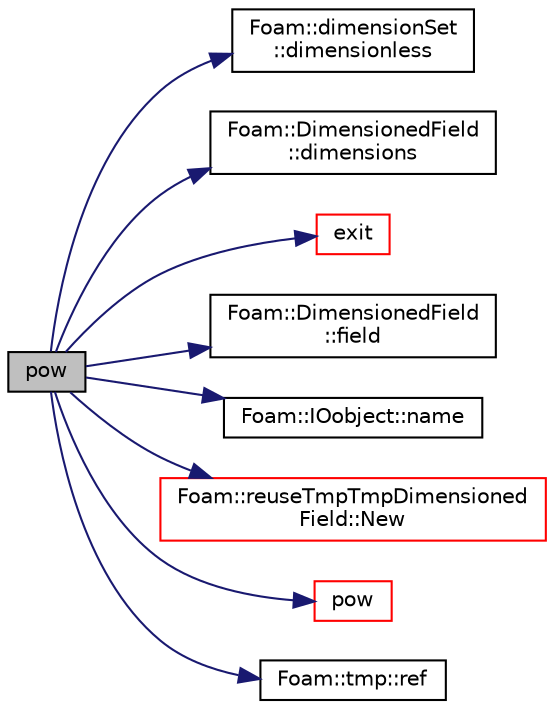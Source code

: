 digraph "pow"
{
  bgcolor="transparent";
  edge [fontname="Helvetica",fontsize="10",labelfontname="Helvetica",labelfontsize="10"];
  node [fontname="Helvetica",fontsize="10",shape=record];
  rankdir="LR";
  Node65820 [label="pow",height=0.2,width=0.4,color="black", fillcolor="grey75", style="filled", fontcolor="black"];
  Node65820 -> Node65821 [color="midnightblue",fontsize="10",style="solid",fontname="Helvetica"];
  Node65821 [label="Foam::dimensionSet\l::dimensionless",height=0.2,width=0.4,color="black",URL="$a27477.html#abfca824f6f787b2201b4de0a47bf46ef",tooltip="Return true if it is dimensionless. "];
  Node65820 -> Node65822 [color="midnightblue",fontsize="10",style="solid",fontname="Helvetica"];
  Node65822 [label="Foam::DimensionedField\l::dimensions",height=0.2,width=0.4,color="black",URL="$a27497.html#a512673c2674ca2d38885f1bb5f6994fb",tooltip="Return dimensions. "];
  Node65820 -> Node65823 [color="midnightblue",fontsize="10",style="solid",fontname="Helvetica"];
  Node65823 [label="exit",height=0.2,width=0.4,color="red",URL="$a21851.html#a06ca7250d8e89caf05243ec094843642"];
  Node65820 -> Node65872 [color="midnightblue",fontsize="10",style="solid",fontname="Helvetica"];
  Node65872 [label="Foam::DimensionedField\l::field",height=0.2,width=0.4,color="black",URL="$a27497.html#ac2dbc74fd80315697e3bfbe57956ad89"];
  Node65820 -> Node65873 [color="midnightblue",fontsize="10",style="solid",fontname="Helvetica"];
  Node65873 [label="Foam::IOobject::name",height=0.2,width=0.4,color="black",URL="$a27249.html#acc80e00a8ac919288fb55bd14cc88bf6",tooltip="Return name. "];
  Node65820 -> Node65874 [color="midnightblue",fontsize="10",style="solid",fontname="Helvetica"];
  Node65874 [label="Foam::reuseTmpTmpDimensioned\lField::New",height=0.2,width=0.4,color="red",URL="$a27509.html#a148e41d0a5310d33214938112e4fb642"];
  Node65820 -> Node65866 [color="midnightblue",fontsize="10",style="solid",fontname="Helvetica"];
  Node65866 [label="pow",height=0.2,width=0.4,color="red",URL="$a21851.html#a7500c8e9d27a442adc75e287de074c7c"];
  Node65820 -> Node65878 [color="midnightblue",fontsize="10",style="solid",fontname="Helvetica"];
  Node65878 [label="Foam::tmp::ref",height=0.2,width=0.4,color="black",URL="$a27077.html#aeaf81e641282874cef07f5b808efc83b",tooltip="Return non-const reference or generate a fatal error. "];
}
